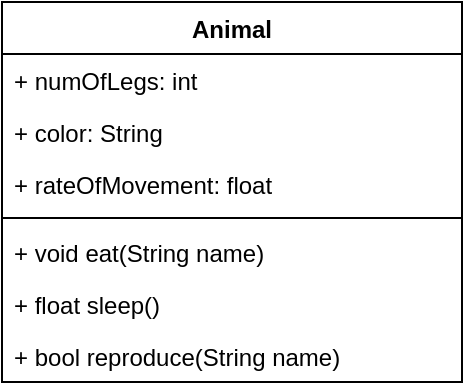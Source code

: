 <mxfile version="21.0.8" type="device"><diagram name="Page-1" id="kHdrD6BySWE5i_h3e2fP"><mxGraphModel dx="819" dy="437" grid="1" gridSize="10" guides="1" tooltips="1" connect="1" arrows="1" fold="1" page="1" pageScale="1" pageWidth="850" pageHeight="1100" math="0" shadow="0"><root><mxCell id="0"/><mxCell id="1" parent="0"/><mxCell id="Glw30QFsfJcBdHKMY0ah-1" value="Animal" style="swimlane;fontStyle=1;align=center;verticalAlign=top;childLayout=stackLayout;horizontal=1;startSize=26;horizontalStack=0;resizeParent=1;resizeParentMax=0;resizeLast=0;collapsible=1;marginBottom=0;whiteSpace=wrap;html=1;" vertex="1" parent="1"><mxGeometry x="300" y="540" width="230" height="190" as="geometry"/></mxCell><mxCell id="Glw30QFsfJcBdHKMY0ah-2" value="+ numOfLegs: int" style="text;strokeColor=none;fillColor=none;align=left;verticalAlign=top;spacingLeft=4;spacingRight=4;overflow=hidden;rotatable=0;points=[[0,0.5],[1,0.5]];portConstraint=eastwest;whiteSpace=wrap;html=1;" vertex="1" parent="Glw30QFsfJcBdHKMY0ah-1"><mxGeometry y="26" width="230" height="26" as="geometry"/></mxCell><mxCell id="Glw30QFsfJcBdHKMY0ah-5" value="+ color: String" style="text;strokeColor=none;fillColor=none;align=left;verticalAlign=top;spacingLeft=4;spacingRight=4;overflow=hidden;rotatable=0;points=[[0,0.5],[1,0.5]];portConstraint=eastwest;whiteSpace=wrap;html=1;" vertex="1" parent="Glw30QFsfJcBdHKMY0ah-1"><mxGeometry y="52" width="230" height="26" as="geometry"/></mxCell><mxCell id="Glw30QFsfJcBdHKMY0ah-6" value="+ rateOfMovement: float" style="text;strokeColor=none;fillColor=none;align=left;verticalAlign=top;spacingLeft=4;spacingRight=4;overflow=hidden;rotatable=0;points=[[0,0.5],[1,0.5]];portConstraint=eastwest;whiteSpace=wrap;html=1;" vertex="1" parent="Glw30QFsfJcBdHKMY0ah-1"><mxGeometry y="78" width="230" height="26" as="geometry"/></mxCell><mxCell id="Glw30QFsfJcBdHKMY0ah-3" value="" style="line;strokeWidth=1;fillColor=none;align=left;verticalAlign=middle;spacingTop=-1;spacingLeft=3;spacingRight=3;rotatable=0;labelPosition=right;points=[];portConstraint=eastwest;strokeColor=inherit;" vertex="1" parent="Glw30QFsfJcBdHKMY0ah-1"><mxGeometry y="104" width="230" height="8" as="geometry"/></mxCell><mxCell id="Glw30QFsfJcBdHKMY0ah-4" value="+ void eat(String name)" style="text;strokeColor=none;fillColor=none;align=left;verticalAlign=top;spacingLeft=4;spacingRight=4;overflow=hidden;rotatable=0;points=[[0,0.5],[1,0.5]];portConstraint=eastwest;whiteSpace=wrap;html=1;" vertex="1" parent="Glw30QFsfJcBdHKMY0ah-1"><mxGeometry y="112" width="230" height="26" as="geometry"/></mxCell><mxCell id="Glw30QFsfJcBdHKMY0ah-10" value="+ float sleep()" style="text;strokeColor=none;fillColor=none;align=left;verticalAlign=top;spacingLeft=4;spacingRight=4;overflow=hidden;rotatable=0;points=[[0,0.5],[1,0.5]];portConstraint=eastwest;whiteSpace=wrap;html=1;" vertex="1" parent="Glw30QFsfJcBdHKMY0ah-1"><mxGeometry y="138" width="230" height="26" as="geometry"/></mxCell><mxCell id="Glw30QFsfJcBdHKMY0ah-9" value="+ bool reproduce(String name)" style="text;strokeColor=none;fillColor=none;align=left;verticalAlign=top;spacingLeft=4;spacingRight=4;overflow=hidden;rotatable=0;points=[[0,0.5],[1,0.5]];portConstraint=eastwest;whiteSpace=wrap;html=1;" vertex="1" parent="Glw30QFsfJcBdHKMY0ah-1"><mxGeometry y="164" width="230" height="26" as="geometry"/></mxCell></root></mxGraphModel></diagram></mxfile>
